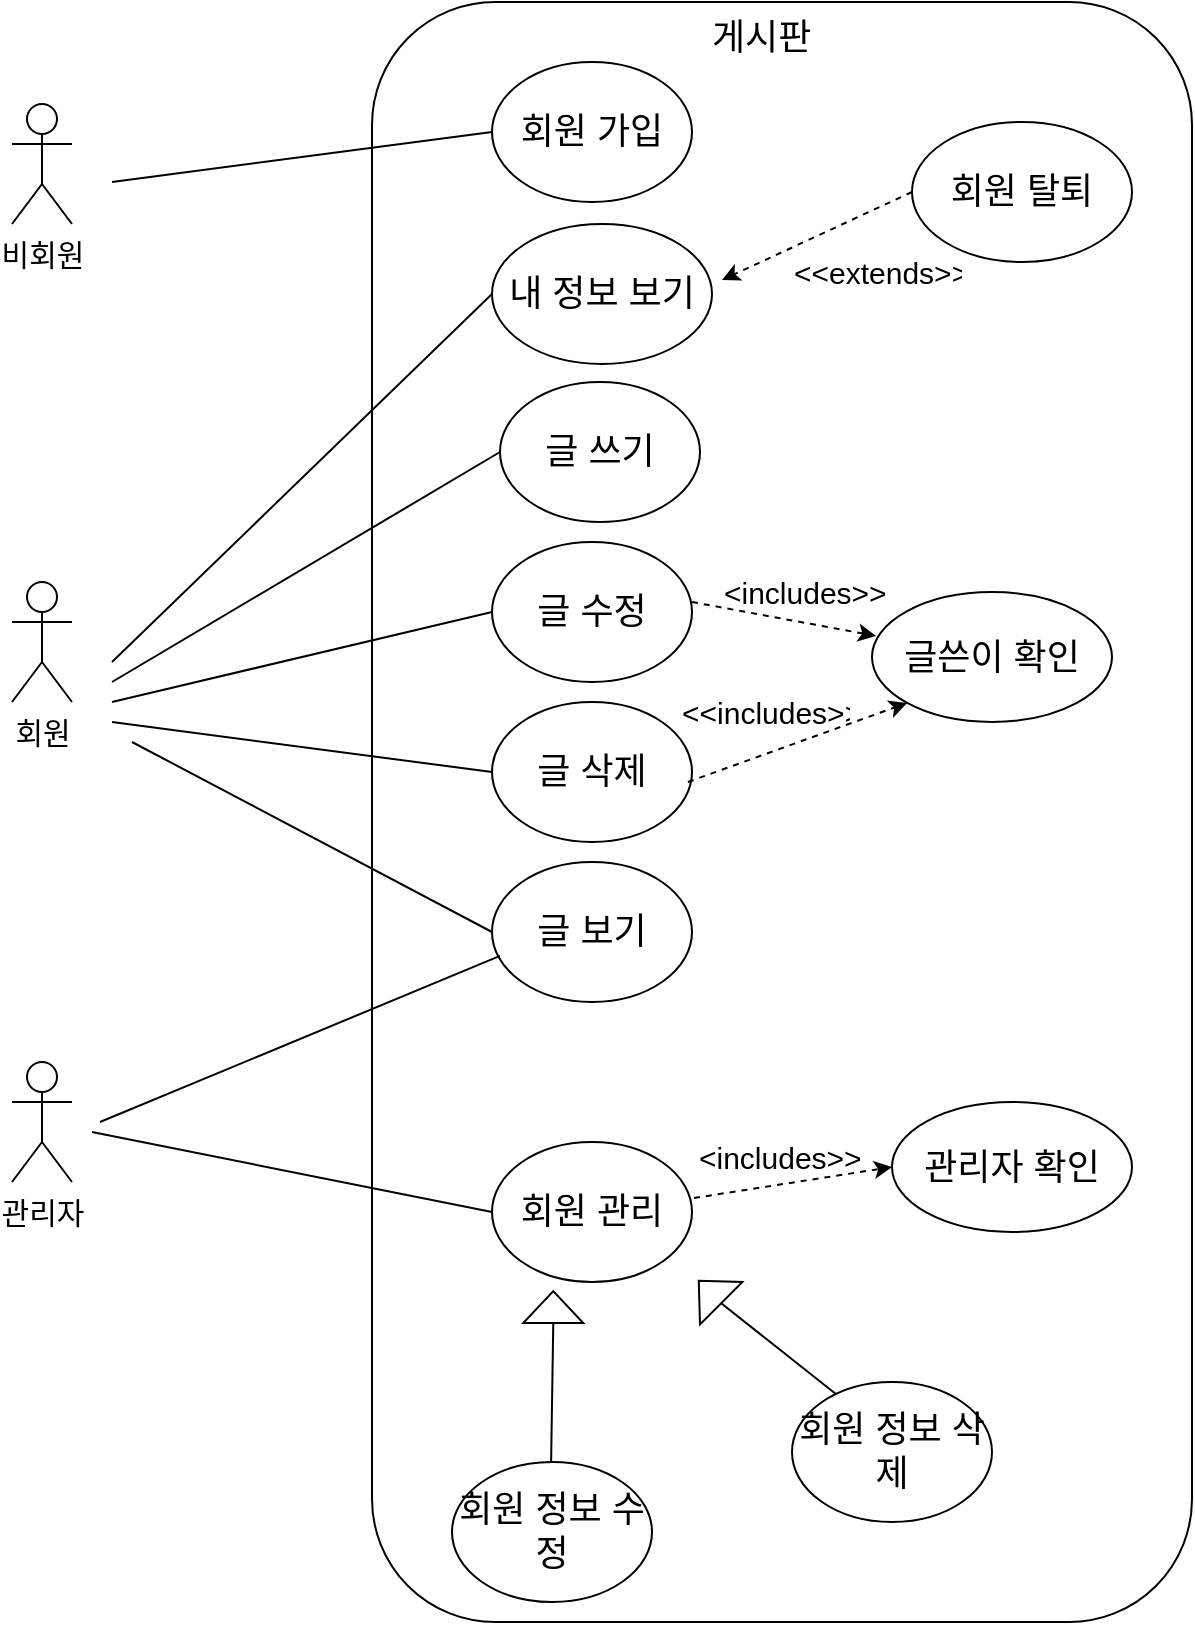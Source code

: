 <mxfile version="14.8.3" type="device"><diagram id="oX-ueLywveILDOtdS8RI" name="Page-1"><mxGraphModel dx="1422" dy="737" grid="1" gridSize="10" guides="1" tooltips="1" connect="1" arrows="1" fold="1" page="1" pageScale="1" pageWidth="827" pageHeight="1169" math="0" shadow="0"><root><mxCell id="0"/><mxCell id="1" parent="0"/><mxCell id="_TMrp0LntXu-GRejHW1j-1" value="&lt;font style=&quot;font-size: 15px&quot;&gt;비회원&lt;/font&gt;" style="shape=umlActor;verticalLabelPosition=bottom;verticalAlign=top;html=1;outlineConnect=0;" vertex="1" parent="1"><mxGeometry x="70" y="481" width="30" height="60" as="geometry"/></mxCell><mxCell id="_TMrp0LntXu-GRejHW1j-2" value="&lt;font style=&quot;font-size: 15px&quot;&gt;회원&lt;/font&gt;" style="shape=umlActor;verticalLabelPosition=bottom;verticalAlign=top;html=1;outlineConnect=0;" vertex="1" parent="1"><mxGeometry x="70" y="720" width="30" height="60" as="geometry"/></mxCell><mxCell id="_TMrp0LntXu-GRejHW1j-3" value="&lt;font style=&quot;font-size: 15px&quot;&gt;관리자&lt;/font&gt;" style="shape=umlActor;verticalLabelPosition=bottom;verticalAlign=top;html=1;outlineConnect=0;" vertex="1" parent="1"><mxGeometry x="70" y="960" width="30" height="60" as="geometry"/></mxCell><mxCell id="_TMrp0LntXu-GRejHW1j-4" value="" style="rounded=1;whiteSpace=wrap;html=1;" vertex="1" parent="1"><mxGeometry x="250" y="430" width="410" height="810" as="geometry"/></mxCell><mxCell id="_TMrp0LntXu-GRejHW1j-5" value="게시판" style="text;strokeColor=none;fillColor=none;align=left;verticalAlign=top;spacingLeft=4;spacingRight=4;overflow=hidden;rotatable=0;points=[[0,0.5],[1,0.5]];portConstraint=eastwest;fontSize=18;" vertex="1" parent="1"><mxGeometry x="414" y="430" width="65" height="40" as="geometry"/></mxCell><mxCell id="_TMrp0LntXu-GRejHW1j-7" value="글 쓰기" style="ellipse;whiteSpace=wrap;html=1;fontSize=18;" vertex="1" parent="1"><mxGeometry x="314" y="620" width="100" height="70" as="geometry"/></mxCell><mxCell id="_TMrp0LntXu-GRejHW1j-8" value="내 정보 보기" style="ellipse;whiteSpace=wrap;html=1;fontSize=18;" vertex="1" parent="1"><mxGeometry x="310" y="541" width="110" height="70" as="geometry"/></mxCell><mxCell id="_TMrp0LntXu-GRejHW1j-9" value="글 수정" style="ellipse;whiteSpace=wrap;html=1;fontSize=18;" vertex="1" parent="1"><mxGeometry x="310" y="700" width="100" height="70" as="geometry"/></mxCell><mxCell id="_TMrp0LntXu-GRejHW1j-10" value="회원 가입" style="ellipse;whiteSpace=wrap;html=1;fontSize=18;" vertex="1" parent="1"><mxGeometry x="310" y="460" width="100" height="70" as="geometry"/></mxCell><mxCell id="_TMrp0LntXu-GRejHW1j-11" value="글 삭제" style="ellipse;whiteSpace=wrap;html=1;fontSize=18;" vertex="1" parent="1"><mxGeometry x="310" y="780" width="100" height="70" as="geometry"/></mxCell><mxCell id="_TMrp0LntXu-GRejHW1j-12" value="글 보기" style="ellipse;whiteSpace=wrap;html=1;fontSize=18;" vertex="1" parent="1"><mxGeometry x="310" y="860" width="100" height="70" as="geometry"/></mxCell><mxCell id="_TMrp0LntXu-GRejHW1j-13" value="회원 관리" style="ellipse;whiteSpace=wrap;html=1;fontSize=18;" vertex="1" parent="1"><mxGeometry x="310" y="1000" width="100" height="70" as="geometry"/></mxCell><mxCell id="_TMrp0LntXu-GRejHW1j-14" value="" style="endArrow=none;html=1;fontSize=18;entryX=0;entryY=0.5;entryDx=0;entryDy=0;" edge="1" parent="1" target="_TMrp0LntXu-GRejHW1j-10"><mxGeometry width="50" height="50" relative="1" as="geometry"><mxPoint x="120" y="520" as="sourcePoint"/><mxPoint x="300" y="500" as="targetPoint"/></mxGeometry></mxCell><mxCell id="_TMrp0LntXu-GRejHW1j-15" value="" style="endArrow=none;html=1;fontSize=18;entryX=0;entryY=0.5;entryDx=0;entryDy=0;" edge="1" parent="1" target="_TMrp0LntXu-GRejHW1j-8"><mxGeometry width="50" height="50" relative="1" as="geometry"><mxPoint x="120" y="760" as="sourcePoint"/><mxPoint x="300" y="740" as="targetPoint"/></mxGeometry></mxCell><mxCell id="_TMrp0LntXu-GRejHW1j-16" value="" style="endArrow=none;html=1;fontSize=18;entryX=0;entryY=0.5;entryDx=0;entryDy=0;" edge="1" parent="1" target="_TMrp0LntXu-GRejHW1j-7"><mxGeometry width="50" height="50" relative="1" as="geometry"><mxPoint x="120" y="770" as="sourcePoint"/><mxPoint x="310" y="586" as="targetPoint"/></mxGeometry></mxCell><mxCell id="_TMrp0LntXu-GRejHW1j-17" value="" style="endArrow=none;html=1;fontSize=18;entryX=0;entryY=0.5;entryDx=0;entryDy=0;" edge="1" parent="1" target="_TMrp0LntXu-GRejHW1j-9"><mxGeometry width="50" height="50" relative="1" as="geometry"><mxPoint x="120" y="780" as="sourcePoint"/><mxPoint x="314" y="665" as="targetPoint"/></mxGeometry></mxCell><mxCell id="_TMrp0LntXu-GRejHW1j-18" value="" style="endArrow=none;html=1;fontSize=18;entryX=0;entryY=0.5;entryDx=0;entryDy=0;" edge="1" parent="1" target="_TMrp0LntXu-GRejHW1j-11"><mxGeometry width="50" height="50" relative="1" as="geometry"><mxPoint x="120" y="790" as="sourcePoint"/><mxPoint x="310" y="745" as="targetPoint"/></mxGeometry></mxCell><mxCell id="_TMrp0LntXu-GRejHW1j-19" value="" style="endArrow=none;html=1;fontSize=18;entryX=0;entryY=0.5;entryDx=0;entryDy=0;" edge="1" parent="1" target="_TMrp0LntXu-GRejHW1j-12"><mxGeometry width="50" height="50" relative="1" as="geometry"><mxPoint x="130" y="800" as="sourcePoint"/><mxPoint x="320" y="825" as="targetPoint"/></mxGeometry></mxCell><mxCell id="_TMrp0LntXu-GRejHW1j-20" value="" style="endArrow=none;html=1;fontSize=18;entryX=0;entryY=0.5;entryDx=0;entryDy=0;" edge="1" parent="1" target="_TMrp0LntXu-GRejHW1j-13"><mxGeometry width="50" height="50" relative="1" as="geometry"><mxPoint x="110" y="995" as="sourcePoint"/><mxPoint x="290" y="1090" as="targetPoint"/></mxGeometry></mxCell><mxCell id="_TMrp0LntXu-GRejHW1j-21" value="" style="endArrow=none;html=1;fontSize=18;entryX=0.04;entryY=0.671;entryDx=0;entryDy=0;entryPerimeter=0;" edge="1" parent="1" target="_TMrp0LntXu-GRejHW1j-12"><mxGeometry width="50" height="50" relative="1" as="geometry"><mxPoint x="114" y="990" as="sourcePoint"/><mxPoint x="314" y="1030" as="targetPoint"/></mxGeometry></mxCell><mxCell id="_TMrp0LntXu-GRejHW1j-22" value="회원 탈퇴" style="ellipse;whiteSpace=wrap;html=1;fontSize=18;" vertex="1" parent="1"><mxGeometry x="520" y="490" width="110" height="70" as="geometry"/></mxCell><mxCell id="_TMrp0LntXu-GRejHW1j-23" value="" style="endArrow=classic;html=1;fontSize=18;exitX=0;exitY=0.5;exitDx=0;exitDy=0;dashed=1;" edge="1" parent="1" source="_TMrp0LntXu-GRejHW1j-22"><mxGeometry width="50" height="50" relative="1" as="geometry"><mxPoint x="485" y="550" as="sourcePoint"/><mxPoint x="425" y="569" as="targetPoint"/></mxGeometry></mxCell><mxCell id="_TMrp0LntXu-GRejHW1j-24" value="&lt;&lt;extends&gt;&gt;" style="text;strokeColor=none;fillColor=none;align=left;verticalAlign=top;spacingLeft=4;spacingRight=4;overflow=hidden;rotatable=0;points=[[0,0.5],[1,0.5]];portConstraint=eastwest;fontSize=15;" vertex="1" parent="1"><mxGeometry x="455" y="550" width="95" height="40" as="geometry"/></mxCell><mxCell id="_TMrp0LntXu-GRejHW1j-25" value="글쓴이 확인" style="ellipse;whiteSpace=wrap;html=1;fontSize=18;" vertex="1" parent="1"><mxGeometry x="500" y="725" width="120" height="65" as="geometry"/></mxCell><mxCell id="_TMrp0LntXu-GRejHW1j-26" value="관리자 확인" style="ellipse;whiteSpace=wrap;html=1;fontSize=18;" vertex="1" parent="1"><mxGeometry x="510" y="980" width="120" height="65" as="geometry"/></mxCell><mxCell id="_TMrp0LntXu-GRejHW1j-27" value="" style="endArrow=classic;html=1;fontSize=18;exitX=0;exitY=0.5;exitDx=0;exitDy=0;dashed=1;entryX=0.017;entryY=0.338;entryDx=0;entryDy=0;entryPerimeter=0;" edge="1" parent="1" target="_TMrp0LntXu-GRejHW1j-25"><mxGeometry width="50" height="50" relative="1" as="geometry"><mxPoint x="410" y="730" as="sourcePoint"/><mxPoint x="450" y="700" as="targetPoint"/></mxGeometry></mxCell><mxCell id="_TMrp0LntXu-GRejHW1j-28" value="" style="endArrow=classic;html=1;fontSize=18;exitX=0;exitY=0.5;exitDx=0;exitDy=0;dashed=1;entryX=0;entryY=1;entryDx=0;entryDy=0;" edge="1" parent="1" target="_TMrp0LntXu-GRejHW1j-25"><mxGeometry width="50" height="50" relative="1" as="geometry"><mxPoint x="407.96" y="820" as="sourcePoint"/><mxPoint x="500.0" y="836.97" as="targetPoint"/></mxGeometry></mxCell><mxCell id="_TMrp0LntXu-GRejHW1j-29" value="&lt;includes&gt;&gt;" style="text;strokeColor=none;fillColor=none;align=left;verticalAlign=top;spacingLeft=4;spacingRight=4;overflow=hidden;rotatable=0;points=[[0,0.5],[1,0.5]];portConstraint=eastwest;fontSize=15;" vertex="1" parent="1"><mxGeometry x="420" y="710" width="95" height="40" as="geometry"/></mxCell><mxCell id="_TMrp0LntXu-GRejHW1j-30" value="&lt;&lt;includes&gt;&gt;" style="text;strokeColor=none;fillColor=none;align=left;verticalAlign=top;spacingLeft=4;spacingRight=4;overflow=hidden;rotatable=0;points=[[0,0.5],[1,0.5]];portConstraint=eastwest;fontSize=15;" vertex="1" parent="1"><mxGeometry x="399" y="770" width="95" height="40" as="geometry"/></mxCell><mxCell id="_TMrp0LntXu-GRejHW1j-31" value="" style="endArrow=classic;html=1;fontSize=18;exitX=1.01;exitY=0.4;exitDx=0;exitDy=0;dashed=1;exitPerimeter=0;entryX=0;entryY=0.5;entryDx=0;entryDy=0;" edge="1" parent="1" source="_TMrp0LntXu-GRejHW1j-13" target="_TMrp0LntXu-GRejHW1j-26"><mxGeometry width="50" height="50" relative="1" as="geometry"><mxPoint x="502.5" y="990" as="sourcePoint"/><mxPoint x="500" y="1000" as="targetPoint"/></mxGeometry></mxCell><mxCell id="_TMrp0LntXu-GRejHW1j-32" value="&lt;includes&gt;&gt;" style="text;strokeColor=none;fillColor=none;align=left;verticalAlign=top;spacingLeft=4;spacingRight=4;overflow=hidden;rotatable=0;points=[[0,0.5],[1,0.5]];portConstraint=eastwest;fontSize=15;" vertex="1" parent="1"><mxGeometry x="407.5" y="992.5" width="95" height="40" as="geometry"/></mxCell><mxCell id="_TMrp0LntXu-GRejHW1j-33" value="회원 정보 수정" style="ellipse;whiteSpace=wrap;html=1;fontSize=18;" vertex="1" parent="1"><mxGeometry x="290" y="1160" width="100" height="70" as="geometry"/></mxCell><mxCell id="_TMrp0LntXu-GRejHW1j-34" value="회원 정보 삭제" style="ellipse;whiteSpace=wrap;html=1;fontSize=18;" vertex="1" parent="1"><mxGeometry x="460" y="1120" width="100" height="70" as="geometry"/></mxCell><mxCell id="_TMrp0LntXu-GRejHW1j-35" value="" style="triangle;whiteSpace=wrap;html=1;fontSize=15;rotation=-90;" vertex="1" parent="1"><mxGeometry x="332.69" y="1067.53" width="15.89" height="30" as="geometry"/></mxCell><mxCell id="_TMrp0LntXu-GRejHW1j-36" value="" style="endArrow=none;html=1;fontSize=15;entryX=0;entryY=0.5;entryDx=0;entryDy=0;" edge="1" parent="1" target="_TMrp0LntXu-GRejHW1j-35"><mxGeometry width="50" height="50" relative="1" as="geometry"><mxPoint x="339.55" y="1160" as="sourcePoint"/><mxPoint x="359.55" y="1109" as="targetPoint"/><Array as="points"/></mxGeometry></mxCell><mxCell id="_TMrp0LntXu-GRejHW1j-39" value="" style="triangle;whiteSpace=wrap;html=1;fontSize=15;rotation=-135;" vertex="1" parent="1"><mxGeometry x="411.05" y="1060" width="15.89" height="30" as="geometry"/></mxCell><mxCell id="_TMrp0LntXu-GRejHW1j-40" value="" style="endArrow=none;html=1;fontSize=15;entryX=0;entryY=0.5;entryDx=0;entryDy=0;exitX=0.24;exitY=0.086;exitDx=0;exitDy=0;exitPerimeter=0;" edge="1" parent="1" target="_TMrp0LntXu-GRejHW1j-39"><mxGeometry width="50" height="50" relative="1" as="geometry"><mxPoint x="481.94" y="1126.02" as="sourcePoint"/><mxPoint x="437.91" y="1101.47" as="targetPoint"/><Array as="points"/></mxGeometry></mxCell></root></mxGraphModel></diagram></mxfile>